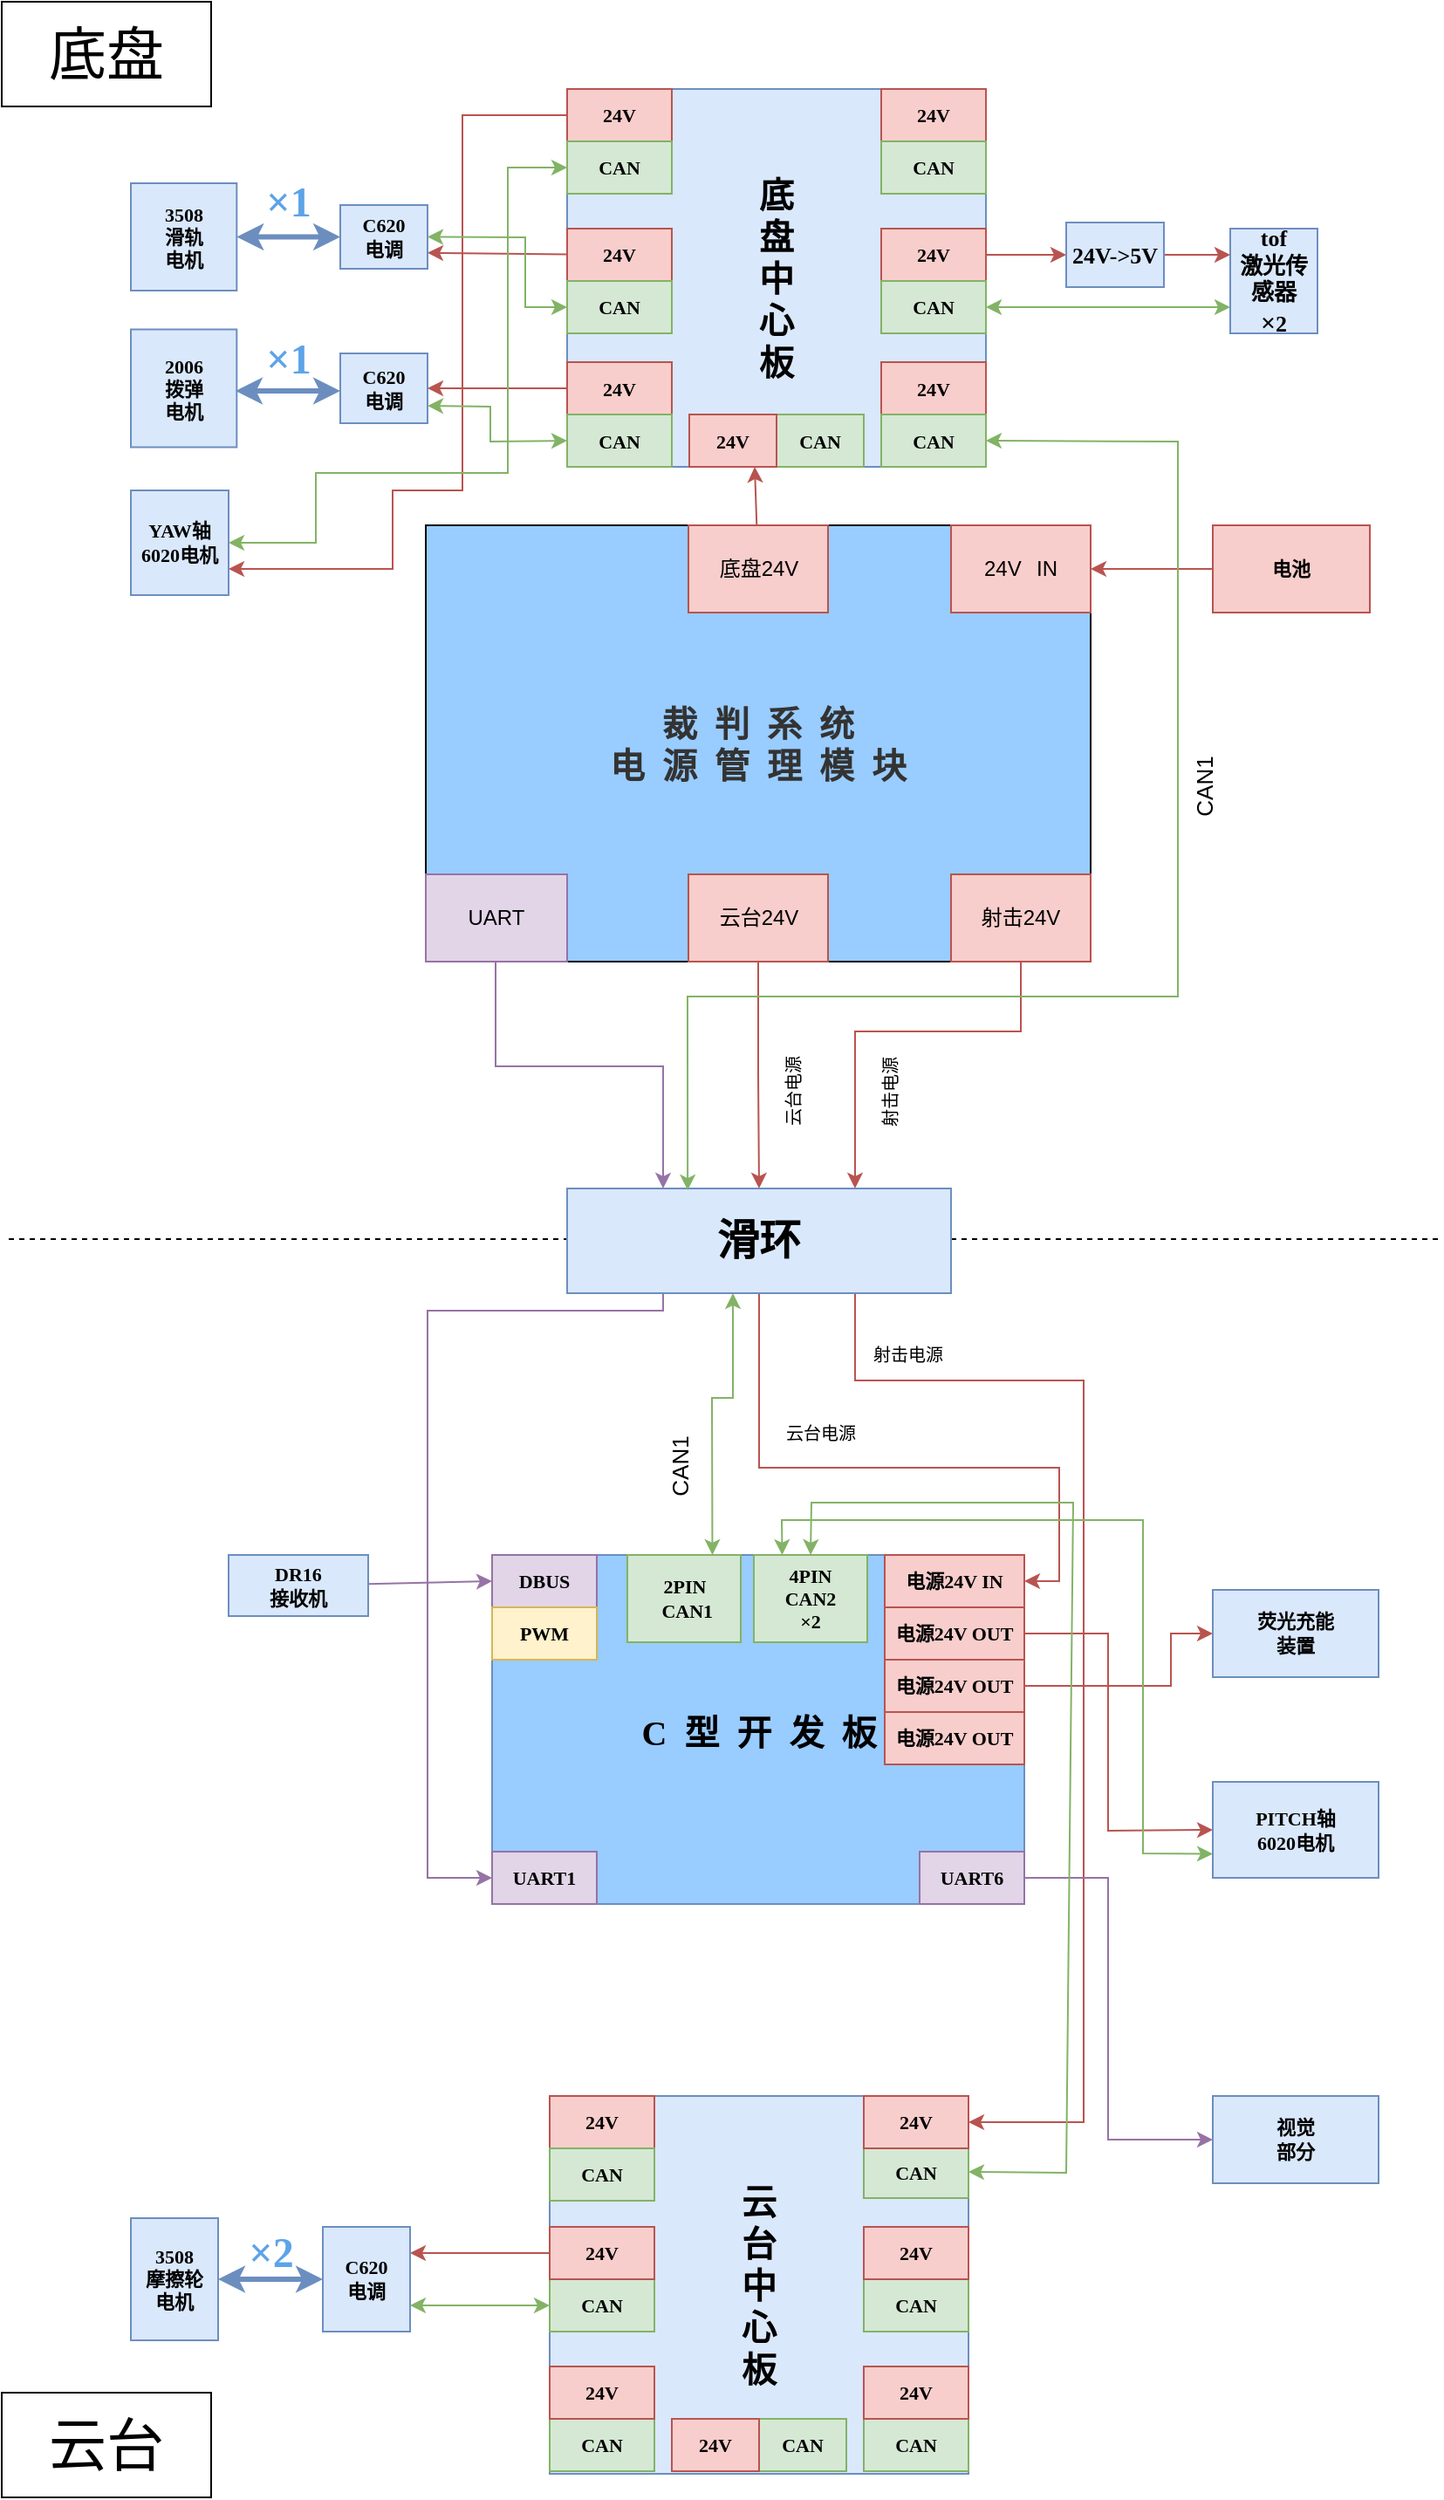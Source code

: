 <mxfile version="16.0.2" type="device"><diagram id="HfzfEA_0_a8jpQIFrz5A" name="第 1 页"><mxGraphModel dx="1038" dy="649" grid="1" gridSize="10" guides="1" tooltips="1" connect="1" arrows="1" fold="1" page="1" pageScale="1" pageWidth="827" pageHeight="1169" math="0" shadow="0"><root><mxCell id="0"/><mxCell id="1" parent="0"/><mxCell id="kEItsSq57GPsMWoq4Lur-1" value="&lt;span style=&quot;color: rgb(51 , 51 , 51) ; font-family: &amp;#34;times new roman&amp;#34; ; font-size: 20px ; font-weight: 700&quot;&gt;裁&amp;nbsp; 判&amp;nbsp; 系&amp;nbsp; 统&lt;/span&gt;&lt;br style=&quot;color: rgb(51 , 51 , 51) ; font-family: &amp;#34;times new roman&amp;#34; ; font-size: 20px ; font-weight: 700&quot;&gt;&lt;span style=&quot;color: rgb(51 , 51 , 51) ; font-family: &amp;#34;times new roman&amp;#34; ; font-size: 20px ; font-weight: 700&quot;&gt;电&amp;nbsp; 源&amp;nbsp; 管&amp;nbsp; 理&amp;nbsp; 模&amp;nbsp; 块&lt;/span&gt;" style="rounded=0;whiteSpace=wrap;html=1;fillColor=#99CCFF;" parent="1" vertex="1"><mxGeometry x="243" y="300" width="381" height="250" as="geometry"/></mxCell><mxCell id="e5XRy-TYRhuEBB6Fiq2f-98" style="edgeStyle=none;rounded=0;orthogonalLoop=1;jettySize=auto;html=1;entryX=0.25;entryY=0;entryDx=0;entryDy=0;fontSize=13;fontColor=#000000;fillColor=#e1d5e7;strokeColor=#9673a6;" parent="1" target="e5XRy-TYRhuEBB6Fiq2f-37" edge="1"><mxGeometry relative="1" as="geometry"><mxPoint x="283" y="550" as="sourcePoint"/><Array as="points"><mxPoint x="283" y="610"/><mxPoint x="379" y="610"/></Array></mxGeometry></mxCell><mxCell id="kEItsSq57GPsMWoq4Lur-2" value="UART" style="rounded=0;whiteSpace=wrap;html=1;fillColor=#e1d5e7;strokeColor=#9673a6;" parent="1" vertex="1"><mxGeometry x="243" y="500" width="81" height="50" as="geometry"/></mxCell><mxCell id="kEItsSq57GPsMWoq4Lur-4" value="" style="endArrow=none;dashed=1;html=1;rounded=0;" parent="1" edge="1"><mxGeometry width="50" height="50" relative="1" as="geometry"><mxPoint x="4" y="709" as="sourcePoint"/><mxPoint x="824" y="709" as="targetPoint"/></mxGeometry></mxCell><mxCell id="e5XRy-TYRhuEBB6Fiq2f-53" style="edgeStyle=none;rounded=0;orthogonalLoop=1;jettySize=auto;html=1;entryX=0.75;entryY=1;entryDx=0;entryDy=0;fontSize=24;fontColor=#000000;fillColor=#f8cecc;strokeColor=#b85450;" parent="1" source="kEItsSq57GPsMWoq4Lur-5" target="e5XRy-TYRhuEBB6Fiq2f-24" edge="1"><mxGeometry relative="1" as="geometry"/></mxCell><mxCell id="kEItsSq57GPsMWoq4Lur-5" value="底盘24V" style="rounded=0;whiteSpace=wrap;html=1;fillColor=#f8cecc;strokeColor=#b85450;" parent="1" vertex="1"><mxGeometry x="393.5" y="300" width="80" height="50" as="geometry"/></mxCell><mxCell id="SNx9nUaUS4BKLxUB3CIe-19" style="edgeStyle=orthogonalEdgeStyle;rounded=0;orthogonalLoop=1;jettySize=auto;html=1;exitX=0.5;exitY=1;exitDx=0;exitDy=0;entryX=0.5;entryY=0;entryDx=0;entryDy=0;fontSize=10;fillColor=#f8cecc;strokeColor=#b85450;" parent="1" source="kEItsSq57GPsMWoq4Lur-6" target="e5XRy-TYRhuEBB6Fiq2f-37" edge="1"><mxGeometry relative="1" as="geometry"/></mxCell><mxCell id="kEItsSq57GPsMWoq4Lur-6" value="云台24V" style="rounded=0;whiteSpace=wrap;html=1;fillColor=#f8cecc;strokeColor=#b85450;" parent="1" vertex="1"><mxGeometry x="393.5" y="500" width="80" height="50" as="geometry"/></mxCell><mxCell id="e5XRy-TYRhuEBB6Fiq2f-91" style="edgeStyle=none;rounded=0;orthogonalLoop=1;jettySize=auto;html=1;entryX=0.75;entryY=0;entryDx=0;entryDy=0;fontSize=13;fontColor=#000000;fillColor=#f8cecc;strokeColor=#b85450;" parent="1" source="kEItsSq57GPsMWoq4Lur-7" target="e5XRy-TYRhuEBB6Fiq2f-37" edge="1"><mxGeometry relative="1" as="geometry"><Array as="points"><mxPoint x="584" y="590"/><mxPoint x="489" y="590"/></Array></mxGeometry></mxCell><mxCell id="kEItsSq57GPsMWoq4Lur-7" value="射击24V" style="rounded=0;whiteSpace=wrap;html=1;fillColor=#f8cecc;strokeColor=#b85450;" parent="1" vertex="1"><mxGeometry x="544" y="500" width="80" height="50" as="geometry"/></mxCell><mxCell id="e5XRy-TYRhuEBB6Fiq2f-2" value="&lt;font style=&quot;font-size: 33px&quot;&gt;底盘&lt;/font&gt;" style="whiteSpace=wrap;html=1;" parent="1" vertex="1"><mxGeometry width="120" height="60" as="geometry"/></mxCell><mxCell id="e5XRy-TYRhuEBB6Fiq2f-3" value="24V&lt;span style=&quot;white-space: pre&quot;&gt;&#9;&lt;/span&gt;&amp;nbsp;IN" style="rounded=0;whiteSpace=wrap;html=1;fillColor=#f8cecc;strokeColor=#b85450;" parent="1" vertex="1"><mxGeometry x="544" y="300" width="80" height="50" as="geometry"/></mxCell><mxCell id="e5XRy-TYRhuEBB6Fiq2f-36" style="edgeStyle=none;rounded=0;orthogonalLoop=1;jettySize=auto;html=1;entryX=1;entryY=0.5;entryDx=0;entryDy=0;fontSize=33;fillColor=#f8cecc;strokeColor=#b85450;" parent="1" source="e5XRy-TYRhuEBB6Fiq2f-4" target="e5XRy-TYRhuEBB6Fiq2f-3" edge="1"><mxGeometry relative="1" as="geometry"/></mxCell><mxCell id="e5XRy-TYRhuEBB6Fiq2f-4" value="电池" style="whiteSpace=wrap;fontSize=11;fontStyle=1;fontFamily=Times New Roman;strokeColor=#b85450;html=1;fillColor=#f8cecc;" parent="1" vertex="1"><mxGeometry x="694" y="300" width="90" height="50" as="geometry"/></mxCell><mxCell id="e5XRy-TYRhuEBB6Fiq2f-8" value="底&lt;br&gt;盘&lt;br&gt;中&lt;br&gt;心&lt;br&gt;板" style="whiteSpace=wrap;direction=south;fontSize=20;fontStyle=1;fontFamily=Times New Roman;html=1;strokeColor=#6c8ebf;fillColor=#dae8fc;" parent="1" vertex="1"><mxGeometry x="324" y="50" width="240" height="216.5" as="geometry"/></mxCell><mxCell id="e5XRy-TYRhuEBB6Fiq2f-54" style="edgeStyle=none;rounded=0;orthogonalLoop=1;jettySize=auto;html=1;entryX=1;entryY=0.75;entryDx=0;entryDy=0;fontSize=24;fontColor=#000000;fillColor=#f8cecc;strokeColor=#b85450;" parent="1" source="e5XRy-TYRhuEBB6Fiq2f-9" target="e5XRy-TYRhuEBB6Fiq2f-35" edge="1"><mxGeometry relative="1" as="geometry"><Array as="points"><mxPoint x="264" y="65"/><mxPoint x="264" y="280"/><mxPoint x="224" y="280"/><mxPoint x="224" y="325"/></Array></mxGeometry></mxCell><mxCell id="e5XRy-TYRhuEBB6Fiq2f-9" value="24V" style="whiteSpace=wrap;fontSize=11;fontStyle=1;fontFamily=Times New Roman;html=1;strokeColor=#b85450;fillColor=#f8cecc;" parent="1" vertex="1"><mxGeometry x="324" y="50" width="60" height="30" as="geometry"/></mxCell><mxCell id="e5XRy-TYRhuEBB6Fiq2f-10" value="CAN" style="whiteSpace=wrap;fontSize=11;fontStyle=1;fontFamily=Times New Roman;html=1;strokeColor=#82b366;fillColor=#d5e8d4;" parent="1" vertex="1"><mxGeometry x="324" y="80" width="60" height="30" as="geometry"/></mxCell><mxCell id="e5XRy-TYRhuEBB6Fiq2f-56" style="edgeStyle=none;rounded=0;orthogonalLoop=1;jettySize=auto;html=1;entryX=1;entryY=0.75;entryDx=0;entryDy=0;fontSize=24;fontColor=#000000;fillColor=#f8cecc;strokeColor=#b85450;" parent="1" source="e5XRy-TYRhuEBB6Fiq2f-11" target="e5XRy-TYRhuEBB6Fiq2f-42" edge="1"><mxGeometry relative="1" as="geometry"/></mxCell><mxCell id="e5XRy-TYRhuEBB6Fiq2f-11" value="24V" style="whiteSpace=wrap;fontSize=11;fontStyle=1;fontFamily=Times New Roman;html=1;strokeColor=#b85450;fillColor=#f8cecc;" parent="1" vertex="1"><mxGeometry x="324" y="130" width="60" height="30" as="geometry"/></mxCell><mxCell id="e5XRy-TYRhuEBB6Fiq2f-13" value="CAN" style="whiteSpace=wrap;fontSize=11;fontStyle=1;fontFamily=Times New Roman;html=1;strokeColor=#82b366;fillColor=#d5e8d4;" parent="1" vertex="1"><mxGeometry x="324" y="160" width="60" height="30" as="geometry"/></mxCell><mxCell id="e5XRy-TYRhuEBB6Fiq2f-138" style="edgeStyle=none;rounded=0;orthogonalLoop=1;jettySize=auto;html=1;entryX=1;entryY=0.5;entryDx=0;entryDy=0;fontSize=11;fontColor=#000000;fillColor=#f8cecc;strokeColor=#b85450;exitX=0;exitY=0.5;exitDx=0;exitDy=0;" parent="1" source="e5XRy-TYRhuEBB6Fiq2f-14" target="e5XRy-TYRhuEBB6Fiq2f-28" edge="1"><mxGeometry relative="1" as="geometry"><mxPoint x="320" y="224" as="sourcePoint"/></mxGeometry></mxCell><mxCell id="e5XRy-TYRhuEBB6Fiq2f-14" value="24V" style="whiteSpace=wrap;fontSize=11;fontStyle=1;fontFamily=Times New Roman;html=1;strokeColor=#b85450;fillColor=#f8cecc;" parent="1" vertex="1"><mxGeometry x="324" y="206.5" width="60" height="30" as="geometry"/></mxCell><mxCell id="e5XRy-TYRhuEBB6Fiq2f-16" value="CAN" style="whiteSpace=wrap;fontSize=11;fontStyle=1;fontFamily=Times New Roman;html=1;strokeColor=#82b366;fillColor=#d5e8d4;" parent="1" vertex="1"><mxGeometry x="324" y="236.5" width="60" height="30" as="geometry"/></mxCell><mxCell id="e5XRy-TYRhuEBB6Fiq2f-17" value="24V" style="whiteSpace=wrap;fontSize=11;fontStyle=1;fontFamily=Times New Roman;html=1;strokeColor=#b85450;fillColor=#f8cecc;" parent="1" vertex="1"><mxGeometry x="504" y="50" width="60" height="30" as="geometry"/></mxCell><mxCell id="e5XRy-TYRhuEBB6Fiq2f-18" value="CAN" style="whiteSpace=wrap;fontSize=11;fontStyle=1;fontFamily=Times New Roman;html=1;strokeColor=#82b366;fillColor=#d5e8d4;" parent="1" vertex="1"><mxGeometry x="504" y="80" width="60" height="30" as="geometry"/></mxCell><mxCell id="PY83LoSk1Cj3J5dlJ-YC-3" style="edgeStyle=orthogonalEdgeStyle;rounded=0;orthogonalLoop=1;jettySize=auto;html=1;exitX=1;exitY=0.5;exitDx=0;exitDy=0;entryX=0;entryY=0.5;entryDx=0;entryDy=0;fillColor=#f8cecc;strokeColor=#b85450;" edge="1" parent="1" source="e5XRy-TYRhuEBB6Fiq2f-19" target="PY83LoSk1Cj3J5dlJ-YC-2"><mxGeometry relative="1" as="geometry"/></mxCell><mxCell id="e5XRy-TYRhuEBB6Fiq2f-19" value="24V" style="whiteSpace=wrap;fontSize=11;fontStyle=1;fontFamily=Times New Roman;html=1;strokeColor=#b85450;fillColor=#f8cecc;" parent="1" vertex="1"><mxGeometry x="504" y="130" width="60" height="30" as="geometry"/></mxCell><mxCell id="e5XRy-TYRhuEBB6Fiq2f-20" value="CAN" style="whiteSpace=wrap;fontSize=11;fontStyle=1;fontFamily=Times New Roman;html=1;strokeColor=#82b366;fillColor=#d5e8d4;" parent="1" vertex="1"><mxGeometry x="504" y="160" width="60" height="30" as="geometry"/></mxCell><mxCell id="e5XRy-TYRhuEBB6Fiq2f-21" value="24V" style="whiteSpace=wrap;fontSize=11;fontStyle=1;fontFamily=Times New Roman;html=1;strokeColor=#b85450;fillColor=#f8cecc;" parent="1" vertex="1"><mxGeometry x="504" y="206.5" width="60" height="30" as="geometry"/></mxCell><mxCell id="e5XRy-TYRhuEBB6Fiq2f-22" value="CAN" style="whiteSpace=wrap;fontSize=11;fontStyle=1;fontFamily=Times New Roman;html=1;strokeColor=#82b366;fillColor=#d5e8d4;" parent="1" vertex="1"><mxGeometry x="504" y="236.5" width="60" height="30" as="geometry"/></mxCell><mxCell id="e5XRy-TYRhuEBB6Fiq2f-23" value="CAN" style="whiteSpace=wrap;fontSize=11;fontStyle=1;fontFamily=Times New Roman;html=1;strokeColor=#82b366;fillColor=#d5e8d4;" parent="1" vertex="1"><mxGeometry x="444" y="236.5" width="50" height="30" as="geometry"/></mxCell><mxCell id="e5XRy-TYRhuEBB6Fiq2f-24" value="24V" style="whiteSpace=wrap;fontSize=11;fontStyle=1;fontFamily=Times New Roman;html=1;strokeColor=#b85450;fillColor=#f8cecc;" parent="1" vertex="1"><mxGeometry x="394" y="236.5" width="50" height="30" as="geometry"/></mxCell><mxCell id="e5XRy-TYRhuEBB6Fiq2f-28" value="C620&lt;br&gt;电调" style="whiteSpace=wrap;fontSize=11;fontStyle=1;fontFamily=Times New Roman;html=1;strokeColor=#6c8ebf;fillColor=#dae8fc;" parent="1" vertex="1"><mxGeometry x="194" y="201.5" width="50" height="40" as="geometry"/></mxCell><mxCell id="e5XRy-TYRhuEBB6Fiq2f-29" value="2006&lt;br&gt;拨弹&lt;br&gt;电机" style="whiteSpace=wrap;rounded=0;fontSize=11;fontStyle=1;fontFamily=Times New Roman;html=1;strokeColor=#6c8ebf;fillColor=#dae8fc;" parent="1" vertex="1"><mxGeometry x="74" y="187.75" width="60.66" height="67.5" as="geometry"/></mxCell><mxCell id="e5XRy-TYRhuEBB6Fiq2f-35" value="YAW轴&lt;br&gt;6020电机" style="whiteSpace=wrap;fontSize=11;fontStyle=1;fontFamily=Times New Roman;strokeColor=#6c8ebf;html=1;fillColor=#dae8fc;" parent="1" vertex="1"><mxGeometry x="74" y="280" width="56" height="60" as="geometry"/></mxCell><mxCell id="e5XRy-TYRhuEBB6Fiq2f-99" style="edgeStyle=none;rounded=0;orthogonalLoop=1;jettySize=auto;html=1;exitX=0.25;exitY=1;exitDx=0;exitDy=0;entryX=0;entryY=0.5;entryDx=0;entryDy=0;fontSize=13;fontColor=#000000;fillColor=#e1d5e7;strokeColor=#9673a6;" parent="1" source="e5XRy-TYRhuEBB6Fiq2f-37" target="e5XRy-TYRhuEBB6Fiq2f-85" edge="1"><mxGeometry relative="1" as="geometry"><Array as="points"><mxPoint x="379" y="750"/><mxPoint x="244" y="750"/><mxPoint x="244" y="1075"/></Array></mxGeometry></mxCell><mxCell id="SNx9nUaUS4BKLxUB3CIe-10" style="edgeStyle=orthogonalEdgeStyle;rounded=0;orthogonalLoop=1;jettySize=auto;html=1;exitX=0.5;exitY=1;exitDx=0;exitDy=0;entryX=1;entryY=0.5;entryDx=0;entryDy=0;fillColor=#f8cecc;strokeColor=#b85450;" parent="1" source="e5XRy-TYRhuEBB6Fiq2f-37" target="e5XRy-TYRhuEBB6Fiq2f-82" edge="1"><mxGeometry relative="1" as="geometry"><Array as="points"><mxPoint x="434" y="840"/><mxPoint x="606" y="840"/><mxPoint x="606" y="905"/></Array></mxGeometry></mxCell><mxCell id="SNx9nUaUS4BKLxUB3CIe-11" style="edgeStyle=orthogonalEdgeStyle;rounded=0;orthogonalLoop=1;jettySize=auto;html=1;exitX=0.75;exitY=1;exitDx=0;exitDy=0;entryX=1;entryY=0.5;entryDx=0;entryDy=0;fillColor=#f8cecc;strokeColor=#b85450;" parent="1" source="e5XRy-TYRhuEBB6Fiq2f-37" target="e5XRy-TYRhuEBB6Fiq2f-73" edge="1"><mxGeometry relative="1" as="geometry"><Array as="points"><mxPoint x="489" y="790"/><mxPoint x="620" y="790"/><mxPoint x="620" y="1215"/></Array></mxGeometry></mxCell><mxCell id="e5XRy-TYRhuEBB6Fiq2f-37" value="&lt;font style=&quot;font-size: 24px&quot;&gt;滑环&lt;/font&gt;" style="whiteSpace=wrap;fontSize=11;fontStyle=1;fontFamily=Times New Roman;html=1;fillColor=#dae8fc;strokeColor=#6c8ebf;" parent="1" vertex="1"><mxGeometry x="324" y="680" width="220" height="60" as="geometry"/></mxCell><mxCell id="e5XRy-TYRhuEBB6Fiq2f-39" value="×1" style="text;align=center;verticalAlign=middle;resizable=0;points=[];autosize=1;fontSize=24;fontStyle=1;fontFamily=Times New Roman;strokeWidth=5;dashed=1;html=1;fontColor=#5DA3E8;" parent="1" vertex="1"><mxGeometry x="144" y="190" width="40" height="30" as="geometry"/></mxCell><mxCell id="e5XRy-TYRhuEBB6Fiq2f-40" value="3508&lt;br&gt;滑轨&lt;br&gt;电机" style="whiteSpace=wrap;rounded=0;fontSize=11;fontStyle=1;fontFamily=Times New Roman;html=1;strokeColor=#6c8ebf;fillColor=#dae8fc;" parent="1" vertex="1"><mxGeometry x="74" y="104" width="60.66" height="61.5" as="geometry"/></mxCell><mxCell id="e5XRy-TYRhuEBB6Fiq2f-41" style="edgeStyle=orthogonalEdgeStyle;rounded=0;orthogonalLoop=1;jettySize=auto;html=1;exitX=0;exitY=0.5;exitDx=0;exitDy=0;entryX=1;entryY=0.5;entryDx=0;entryDy=0;fontFamily=Times New Roman;fontSize=20;strokeWidth=3;fillColor=#dae8fc;strokeColor=#6c8ebf;startArrow=classic;startFill=1;" parent="1" source="e5XRy-TYRhuEBB6Fiq2f-42" target="e5XRy-TYRhuEBB6Fiq2f-40" edge="1"><mxGeometry relative="1" as="geometry"/></mxCell><mxCell id="e5XRy-TYRhuEBB6Fiq2f-42" value="C620&lt;br&gt;电调" style="whiteSpace=wrap;fontSize=11;fontStyle=1;fontFamily=Times New Roman;html=1;labelBorderColor=none;strokeColor=#6c8ebf;fillColor=#dae8fc;" parent="1" vertex="1"><mxGeometry x="194" y="116.5" width="50" height="36.5" as="geometry"/></mxCell><mxCell id="e5XRy-TYRhuEBB6Fiq2f-50" style="edgeStyle=orthogonalEdgeStyle;rounded=0;orthogonalLoop=1;jettySize=auto;html=1;fontFamily=Times New Roman;fontSize=20;strokeWidth=3;fillColor=#dae8fc;strokeColor=#6c8ebf;startArrow=classic;startFill=1;" parent="1" edge="1"><mxGeometry relative="1" as="geometry"><mxPoint x="194" y="223" as="sourcePoint"/><mxPoint x="134" y="223" as="targetPoint"/><Array as="points"><mxPoint x="164" y="223"/><mxPoint x="164" y="223"/></Array></mxGeometry></mxCell><mxCell id="e5XRy-TYRhuEBB6Fiq2f-51" value="×1" style="text;align=center;verticalAlign=middle;resizable=0;points=[];autosize=1;fontSize=24;fontStyle=1;fontFamily=Times New Roman;strokeWidth=5;dashed=1;html=1;fontColor=#5DA3E8;" parent="1" vertex="1"><mxGeometry x="144" y="100" width="40" height="30" as="geometry"/></mxCell><mxCell id="e5XRy-TYRhuEBB6Fiq2f-59" value="云&lt;br&gt;台&lt;br&gt;中&lt;br&gt;心&lt;br&gt;板" style="whiteSpace=wrap;direction=south;fontSize=20;fontStyle=1;fontFamily=Times New Roman;html=1;strokeColor=#6c8ebf;fillColor=#dae8fc;" parent="1" vertex="1"><mxGeometry x="314" y="1200" width="240" height="216.5" as="geometry"/></mxCell><mxCell id="e5XRy-TYRhuEBB6Fiq2f-60" value="24V" style="whiteSpace=wrap;fontSize=11;fontStyle=1;fontFamily=Times New Roman;html=1;strokeColor=#b85450;fillColor=#f8cecc;" parent="1" vertex="1"><mxGeometry x="314" y="1200" width="60" height="30" as="geometry"/></mxCell><mxCell id="e5XRy-TYRhuEBB6Fiq2f-61" value="CAN" style="whiteSpace=wrap;fontSize=11;fontStyle=1;fontFamily=Times New Roman;html=1;strokeColor=#82b366;fillColor=#d5e8d4;" parent="1" vertex="1"><mxGeometry x="314" y="1385" width="60" height="30" as="geometry"/></mxCell><mxCell id="e5XRy-TYRhuEBB6Fiq2f-62" value="CAN" style="whiteSpace=wrap;fontSize=11;fontStyle=1;fontFamily=Times New Roman;html=1;strokeColor=#82b366;fillColor=#d5e8d4;" parent="1" vertex="1"><mxGeometry x="494" y="1385" width="60" height="30" as="geometry"/></mxCell><mxCell id="e5XRy-TYRhuEBB6Fiq2f-63" value="CAN" style="whiteSpace=wrap;fontSize=11;fontStyle=1;fontFamily=Times New Roman;html=1;strokeColor=#82b366;fillColor=#d5e8d4;" parent="1" vertex="1"><mxGeometry x="434" y="1385" width="50" height="30" as="geometry"/></mxCell><mxCell id="e5XRy-TYRhuEBB6Fiq2f-64" value="CAN" style="whiteSpace=wrap;fontSize=11;fontStyle=1;fontFamily=Times New Roman;html=1;strokeColor=#82b366;fillColor=#d5e8d4;" parent="1" vertex="1"><mxGeometry x="314" y="1230" width="60" height="30" as="geometry"/></mxCell><mxCell id="e5XRy-TYRhuEBB6Fiq2f-65" value="CAN" style="whiteSpace=wrap;fontSize=11;fontStyle=1;fontFamily=Times New Roman;html=1;strokeColor=#82b366;fillColor=#d5e8d4;" parent="1" vertex="1"><mxGeometry x="493.99" y="1228.5" width="60" height="30" as="geometry"/></mxCell><mxCell id="e5XRy-TYRhuEBB6Fiq2f-66" value="CAN" style="whiteSpace=wrap;fontSize=11;fontStyle=1;fontFamily=Times New Roman;html=1;strokeColor=#82b366;fillColor=#d5e8d4;" parent="1" vertex="1"><mxGeometry x="314" y="1305" width="60" height="30" as="geometry"/></mxCell><mxCell id="e5XRy-TYRhuEBB6Fiq2f-67" value="CAN" style="whiteSpace=wrap;fontSize=11;fontStyle=1;fontFamily=Times New Roman;html=1;strokeColor=#82b366;fillColor=#d5e8d4;" parent="1" vertex="1"><mxGeometry x="493.99" y="1305" width="60" height="30" as="geometry"/></mxCell><mxCell id="e5XRy-TYRhuEBB6Fiq2f-68" value="24V" style="whiteSpace=wrap;fontSize=11;fontStyle=1;fontFamily=Times New Roman;html=1;strokeColor=#b85450;fillColor=#f8cecc;" parent="1" vertex="1"><mxGeometry x="493.99" y="1355" width="60" height="30" as="geometry"/></mxCell><mxCell id="e5XRy-TYRhuEBB6Fiq2f-69" value="24V" style="whiteSpace=wrap;fontSize=11;fontStyle=1;fontFamily=Times New Roman;html=1;strokeColor=#b85450;fillColor=#f8cecc;" parent="1" vertex="1"><mxGeometry x="384" y="1385" width="50" height="30" as="geometry"/></mxCell><mxCell id="e5XRy-TYRhuEBB6Fiq2f-70" value="24V" style="whiteSpace=wrap;fontSize=11;fontStyle=1;fontFamily=Times New Roman;html=1;strokeColor=#b85450;fillColor=#f8cecc;" parent="1" vertex="1"><mxGeometry x="314" y="1355" width="60" height="30" as="geometry"/></mxCell><mxCell id="e5XRy-TYRhuEBB6Fiq2f-125" style="edgeStyle=none;rounded=0;orthogonalLoop=1;jettySize=auto;html=1;entryX=1;entryY=0.25;entryDx=0;entryDy=0;fontSize=11;fontColor=#000000;fillColor=#f8cecc;strokeColor=#b85450;" parent="1" source="e5XRy-TYRhuEBB6Fiq2f-71" target="e5XRy-TYRhuEBB6Fiq2f-120" edge="1"><mxGeometry relative="1" as="geometry"/></mxCell><mxCell id="e5XRy-TYRhuEBB6Fiq2f-71" value="24V" style="whiteSpace=wrap;fontSize=11;fontStyle=1;fontFamily=Times New Roman;html=1;strokeColor=#b85450;fillColor=#f8cecc;" parent="1" vertex="1"><mxGeometry x="314" y="1275" width="60" height="30" as="geometry"/></mxCell><mxCell id="e5XRy-TYRhuEBB6Fiq2f-72" value="24V" style="whiteSpace=wrap;fontSize=11;fontStyle=1;fontFamily=Times New Roman;html=1;strokeColor=#b85450;fillColor=#f8cecc;" parent="1" vertex="1"><mxGeometry x="494" y="1275" width="60" height="30" as="geometry"/></mxCell><mxCell id="e5XRy-TYRhuEBB6Fiq2f-73" value="24V" style="whiteSpace=wrap;fontSize=11;fontStyle=1;fontFamily=Times New Roman;html=1;strokeColor=#b85450;fillColor=#f8cecc;" parent="1" vertex="1"><mxGeometry x="494" y="1200" width="60" height="30" as="geometry"/></mxCell><mxCell id="e5XRy-TYRhuEBB6Fiq2f-77" value="C&amp;nbsp; 型&amp;nbsp; 开&amp;nbsp; 发&amp;nbsp; 板" style="whiteSpace=wrap;fontSize=20;fontStyle=1;strokeColor=#6c8ebf;fontFamily=Times New Roman;html=1;spacingTop=1;spacingLeft=1;spacing=4;fillColor=#99CCFF;" parent="1" vertex="1"><mxGeometry x="281" y="890" width="305" height="200" as="geometry"/></mxCell><mxCell id="e5XRy-TYRhuEBB6Fiq2f-78" value="DBUS" style="whiteSpace=wrap;fontSize=11;fontStyle=1;fontFamily=Times New Roman;fillColor=#e1d5e7;html=1;strokeColor=#9673a6;" parent="1" vertex="1"><mxGeometry x="281" y="890" width="60" height="30" as="geometry"/></mxCell><mxCell id="e5XRy-TYRhuEBB6Fiq2f-79" value="PWM" style="whiteSpace=wrap;fontSize=11;fontStyle=1;fontFamily=Times New Roman;html=1;strokeColor=#d6b656;fillColor=#fff2cc;" parent="1" vertex="1"><mxGeometry x="281" y="920" width="60" height="30" as="geometry"/></mxCell><mxCell id="e5XRy-TYRhuEBB6Fiq2f-129" style="edgeStyle=none;rounded=0;orthogonalLoop=1;jettySize=auto;html=1;entryX=0;entryY=0.5;entryDx=0;entryDy=0;fontSize=11;fontColor=#000000;fillColor=#e1d5e7;strokeColor=#9673a6;" parent="1" source="e5XRy-TYRhuEBB6Fiq2f-80" target="e5XRy-TYRhuEBB6Fiq2f-128" edge="1"><mxGeometry relative="1" as="geometry"><Array as="points"><mxPoint x="634" y="1075"/><mxPoint x="634" y="1225"/></Array></mxGeometry></mxCell><mxCell id="e5XRy-TYRhuEBB6Fiq2f-80" value="UART6" style="whiteSpace=wrap;fontSize=11;fontStyle=1;fontFamily=Times New Roman;fillColor=#e1d5e7;html=1;strokeColor=#9673a6;" parent="1" vertex="1"><mxGeometry x="526" y="1060" width="60" height="30" as="geometry"/></mxCell><mxCell id="e5XRy-TYRhuEBB6Fiq2f-126" style="edgeStyle=none;rounded=0;orthogonalLoop=1;jettySize=auto;html=1;exitX=1;exitY=0.5;exitDx=0;exitDy=0;entryX=0;entryY=0.5;entryDx=0;entryDy=0;fontSize=11;fontColor=#000000;fillColor=#f8cecc;strokeColor=#b85450;" parent="1" source="e5XRy-TYRhuEBB6Fiq2f-81" target="e5XRy-TYRhuEBB6Fiq2f-116" edge="1"><mxGeometry relative="1" as="geometry"><Array as="points"><mxPoint x="634" y="935"/><mxPoint x="634" y="1048"/></Array></mxGeometry></mxCell><mxCell id="e5XRy-TYRhuEBB6Fiq2f-81" value="电源24V OUT" style="whiteSpace=wrap;fontSize=11;fontStyle=1;fontFamily=Times New Roman;html=1;strokeColor=#b85450;fillColor=#f8cecc;" parent="1" vertex="1"><mxGeometry x="506" y="920" width="80" height="30" as="geometry"/></mxCell><mxCell id="e5XRy-TYRhuEBB6Fiq2f-82" value="电源24V IN" style="whiteSpace=wrap;fontSize=11;fontStyle=1;fontFamily=Times New Roman;html=1;strokeColor=#b85450;fillColor=#f8cecc;" parent="1" vertex="1"><mxGeometry x="506" y="890" width="80" height="30" as="geometry"/></mxCell><mxCell id="e5XRy-TYRhuEBB6Fiq2f-127" style="edgeStyle=none;rounded=0;orthogonalLoop=1;jettySize=auto;html=1;entryX=0;entryY=0.5;entryDx=0;entryDy=0;fontSize=11;fontColor=#000000;fillColor=#f8cecc;strokeColor=#b85450;" parent="1" source="e5XRy-TYRhuEBB6Fiq2f-83" target="e5XRy-TYRhuEBB6Fiq2f-115" edge="1"><mxGeometry relative="1" as="geometry"><Array as="points"><mxPoint x="670" y="965"/><mxPoint x="670" y="935"/></Array></mxGeometry></mxCell><mxCell id="e5XRy-TYRhuEBB6Fiq2f-83" value="电源24V OUT" style="whiteSpace=wrap;fontSize=11;fontStyle=1;fontFamily=Times New Roman;html=1;strokeColor=#b85450;fillColor=#f8cecc;" parent="1" vertex="1"><mxGeometry x="506" y="950" width="80" height="30" as="geometry"/></mxCell><mxCell id="e5XRy-TYRhuEBB6Fiq2f-84" value="电源24V OUT" style="whiteSpace=wrap;fontSize=11;fontStyle=1;fontFamily=Times New Roman;html=1;strokeColor=#b85450;fillColor=#f8cecc;" parent="1" vertex="1"><mxGeometry x="506.0" y="980" width="80" height="30" as="geometry"/></mxCell><mxCell id="e5XRy-TYRhuEBB6Fiq2f-85" value="UART1" style="whiteSpace=wrap;fontSize=11;fontStyle=1;fontFamily=Times New Roman;fillColor=#e1d5e7;html=1;strokeColor=#9673a6;" parent="1" vertex="1"><mxGeometry x="281" y="1060" width="60" height="30" as="geometry"/></mxCell><mxCell id="e5XRy-TYRhuEBB6Fiq2f-86" value="2PIN&lt;br&gt;&amp;nbsp;CAN1&lt;br&gt;" style="whiteSpace=wrap;fontSize=11;fontStyle=1;fontFamily=Times New Roman;fillColor=#d5e8d4;html=1;strokeColor=#82b366;" parent="1" vertex="1"><mxGeometry x="358.5" y="890" width="65" height="50" as="geometry"/></mxCell><mxCell id="e5XRy-TYRhuEBB6Fiq2f-87" value="4PIN&lt;br&gt;CAN2&lt;br&gt;×2" style="whiteSpace=wrap;fontSize=11;fontStyle=1;fontFamily=Times New Roman;html=1;strokeColor=#82b366;fillColor=#d5e8d4;" parent="1" vertex="1"><mxGeometry x="431" y="890" width="65" height="50" as="geometry"/></mxCell><mxCell id="e5XRy-TYRhuEBB6Fiq2f-90" value="云台电源" style="text;html=1;align=center;verticalAlign=middle;resizable=0;points=[];autosize=1;strokeColor=none;fillColor=none;fontSize=10;fontColor=#000000;" parent="1" vertex="1"><mxGeometry x="439" y="810" width="60" height="20" as="geometry"/></mxCell><mxCell id="e5XRy-TYRhuEBB6Fiq2f-94" value="射击电源" style="text;html=1;align=center;verticalAlign=middle;resizable=0;points=[];autosize=1;strokeColor=none;fillColor=none;fontSize=10;fontColor=#000000;horizontal=0;rotation=0;" parent="1" vertex="1"><mxGeometry x="493.99" y="600" width="30" height="50" as="geometry"/></mxCell><mxCell id="e5XRy-TYRhuEBB6Fiq2f-107" value="" style="endArrow=classic;startArrow=classic;html=1;rounded=0;fontSize=13;fontColor=#000000;exitX=0.75;exitY=0;exitDx=0;exitDy=0;fillColor=#d5e8d4;strokeColor=#82b366;" parent="1" source="e5XRy-TYRhuEBB6Fiq2f-86" edge="1"><mxGeometry width="50" height="50" relative="1" as="geometry"><mxPoint x="414" y="850" as="sourcePoint"/><mxPoint x="419" y="740" as="targetPoint"/><Array as="points"><mxPoint x="407" y="800"/><mxPoint x="419" y="800"/></Array></mxGeometry></mxCell><mxCell id="e5XRy-TYRhuEBB6Fiq2f-108" value="" style="endArrow=classic;startArrow=classic;html=1;rounded=0;fontSize=13;fontColor=#000000;entryX=1;entryY=0.5;entryDx=0;entryDy=0;fillColor=#d5e8d4;strokeColor=#82b366;exitX=0.314;exitY=0.017;exitDx=0;exitDy=0;exitPerimeter=0;" parent="1" source="e5XRy-TYRhuEBB6Fiq2f-37" target="e5XRy-TYRhuEBB6Fiq2f-22" edge="1"><mxGeometry width="50" height="50" relative="1" as="geometry"><mxPoint x="414" y="650" as="sourcePoint"/><mxPoint x="684" y="600" as="targetPoint"/><Array as="points"><mxPoint x="393" y="570"/><mxPoint x="674" y="570"/><mxPoint x="674" y="252"/></Array></mxGeometry></mxCell><mxCell id="e5XRy-TYRhuEBB6Fiq2f-112" value="&lt;font style=&quot;font-size: 13px&quot;&gt;CAN1&lt;br&gt;&lt;/font&gt;" style="text;html=1;align=center;verticalAlign=middle;resizable=0;points=[];autosize=1;strokeColor=none;fillColor=none;fontSize=13;fontColor=#000000;horizontal=0;" parent="1" vertex="1"><mxGeometry x="373.5" y="820" width="30" height="40" as="geometry"/></mxCell><mxCell id="e5XRy-TYRhuEBB6Fiq2f-113" value="&lt;font style=&quot;font-size: 13px&quot;&gt;CAN1&lt;br&gt;&lt;/font&gt;" style="text;html=1;align=center;verticalAlign=middle;resizable=0;points=[];autosize=1;strokeColor=none;fillColor=none;fontSize=13;fontColor=#000000;horizontal=0;" parent="1" vertex="1"><mxGeometry x="674" y="430" width="30" height="40" as="geometry"/></mxCell><mxCell id="e5XRy-TYRhuEBB6Fiq2f-115" value="荧光充能&lt;br&gt;装置" style="whiteSpace=wrap;fontSize=11;fontStyle=1;fontFamily=Times New Roman;strokeColor=#6c8ebf;html=1;fillColor=#dae8fc;" parent="1" vertex="1"><mxGeometry x="694" y="910" width="95" height="50" as="geometry"/></mxCell><mxCell id="e5XRy-TYRhuEBB6Fiq2f-116" value="PITCH轴&lt;br&gt;6020电机" style="whiteSpace=wrap;fontSize=11;fontStyle=1;fontFamily=Times New Roman;strokeColor=#6c8ebf;html=1;fillColor=#dae8fc;" parent="1" vertex="1"><mxGeometry x="694" y="1020" width="95" height="55" as="geometry"/></mxCell><mxCell id="e5XRy-TYRhuEBB6Fiq2f-118" value="3508&lt;br&gt;摩擦轮&lt;br&gt;电机" style="whiteSpace=wrap;rounded=0;fontSize=11;fontStyle=1;fontFamily=Times New Roman;html=1;strokeColor=#6c8ebf;fillColor=#dae8fc;" parent="1" vertex="1"><mxGeometry x="74" y="1270" width="50" height="70" as="geometry"/></mxCell><mxCell id="e5XRy-TYRhuEBB6Fiq2f-120" value="C620&lt;br&gt;电调" style="whiteSpace=wrap;fontSize=11;fontStyle=1;fontFamily=Times New Roman;html=1;labelBorderColor=none;strokeColor=#6c8ebf;fillColor=#dae8fc;" parent="1" vertex="1"><mxGeometry x="184" y="1275" width="50" height="60" as="geometry"/></mxCell><mxCell id="e5XRy-TYRhuEBB6Fiq2f-121" value="×2" style="text;align=center;verticalAlign=middle;resizable=0;points=[];autosize=1;fontSize=24;fontStyle=1;fontFamily=Times New Roman;strokeWidth=5;dashed=1;html=1;fontColor=#5DA3E8;" parent="1" vertex="1"><mxGeometry x="134" y="1275" width="40" height="30" as="geometry"/></mxCell><mxCell id="e5XRy-TYRhuEBB6Fiq2f-128" value="视觉&lt;br&gt;部分" style="whiteSpace=wrap;fontSize=11;fontStyle=1;fontFamily=Times New Roman;strokeColor=#6c8ebf;html=1;fillColor=#dae8fc;" parent="1" vertex="1"><mxGeometry x="694" y="1200" width="95" height="50" as="geometry"/></mxCell><mxCell id="e5XRy-TYRhuEBB6Fiq2f-130" style="edgeStyle=orthogonalEdgeStyle;rounded=0;orthogonalLoop=1;jettySize=auto;html=1;fontFamily=Times New Roman;fontSize=20;strokeWidth=3;fillColor=#dae8fc;strokeColor=#6c8ebf;startArrow=classic;startFill=1;" parent="1" edge="1"><mxGeometry relative="1" as="geometry"><mxPoint x="184" y="1305.03" as="sourcePoint"/><mxPoint x="124" y="1305.03" as="targetPoint"/><Array as="points"><mxPoint x="154" y="1305.03"/><mxPoint x="154" y="1305.03"/></Array></mxGeometry></mxCell><mxCell id="e5XRy-TYRhuEBB6Fiq2f-132" style="edgeStyle=none;rounded=0;orthogonalLoop=1;jettySize=auto;html=1;entryX=0;entryY=0.5;entryDx=0;entryDy=0;fontSize=11;fontColor=#000000;fillColor=#e1d5e7;strokeColor=#9673a6;" parent="1" source="e5XRy-TYRhuEBB6Fiq2f-131" target="e5XRy-TYRhuEBB6Fiq2f-78" edge="1"><mxGeometry relative="1" as="geometry"/></mxCell><mxCell id="e5XRy-TYRhuEBB6Fiq2f-131" value="DR16&lt;br&gt;接收机" style="whiteSpace=wrap;fontSize=11;fontStyle=1;fontFamily=Times New Roman;fillColor=#dae8fc;html=1;strokeColor=#6c8ebf;" parent="1" vertex="1"><mxGeometry x="130" y="890" width="80" height="35" as="geometry"/></mxCell><mxCell id="e5XRy-TYRhuEBB6Fiq2f-134" value="" style="endArrow=classic;startArrow=classic;html=1;rounded=0;fontSize=11;fontColor=#000000;exitX=0.5;exitY=0;exitDx=0;exitDy=0;fillColor=#d5e8d4;strokeColor=#82b366;entryX=1;entryY=0.5;entryDx=0;entryDy=0;" parent="1" source="e5XRy-TYRhuEBB6Fiq2f-87" target="e5XRy-TYRhuEBB6Fiq2f-65" edge="1"><mxGeometry width="50" height="50" relative="1" as="geometry"><mxPoint x="464" y="1130" as="sourcePoint"/><mxPoint x="554" y="1200" as="targetPoint"/><Array as="points"><mxPoint x="464" y="860"/><mxPoint x="614" y="860"/><mxPoint x="610" y="1244"/></Array></mxGeometry></mxCell><mxCell id="e5XRy-TYRhuEBB6Fiq2f-136" value="" style="endArrow=classic;startArrow=classic;html=1;rounded=0;fontSize=11;fontColor=#000000;exitX=0.25;exitY=0;exitDx=0;exitDy=0;entryX=0;entryY=0.75;entryDx=0;entryDy=0;fillColor=#d5e8d4;strokeColor=#82b366;" parent="1" source="e5XRy-TYRhuEBB6Fiq2f-87" target="e5XRy-TYRhuEBB6Fiq2f-116" edge="1"><mxGeometry width="50" height="50" relative="1" as="geometry"><mxPoint x="464" y="1030" as="sourcePoint"/><mxPoint x="514" y="980" as="targetPoint"/><Array as="points"><mxPoint x="447" y="870"/><mxPoint x="550" y="870"/><mxPoint x="654" y="870"/><mxPoint x="654" y="1061"/></Array></mxGeometry></mxCell><mxCell id="e5XRy-TYRhuEBB6Fiq2f-145" value="" style="endArrow=classic;startArrow=classic;html=1;rounded=0;fontSize=11;fontColor=#000000;entryX=0;entryY=0.5;entryDx=0;entryDy=0;fillColor=#d5e8d4;strokeColor=#82b366;exitX=1;exitY=0.75;exitDx=0;exitDy=0;" parent="1" source="e5XRy-TYRhuEBB6Fiq2f-120" target="e5XRy-TYRhuEBB6Fiq2f-66" edge="1"><mxGeometry width="50" height="50" relative="1" as="geometry"><mxPoint x="234" y="1340" as="sourcePoint"/><mxPoint x="684" y="1180" as="targetPoint"/></mxGeometry></mxCell><mxCell id="e5XRy-TYRhuEBB6Fiq2f-146" value="&lt;span style=&quot;font-size: 33px&quot;&gt;云台&lt;/span&gt;" style="whiteSpace=wrap;html=1;" parent="1" vertex="1"><mxGeometry y="1370" width="120" height="60" as="geometry"/></mxCell><mxCell id="SNx9nUaUS4BKLxUB3CIe-2" value="" style="endArrow=classic;startArrow=classic;html=1;rounded=0;exitX=0;exitY=0.5;exitDx=0;exitDy=0;entryX=1;entryY=0.75;entryDx=0;entryDy=0;fillColor=#d5e8d4;strokeColor=#82b366;" parent="1" source="e5XRy-TYRhuEBB6Fiq2f-16" target="e5XRy-TYRhuEBB6Fiq2f-28" edge="1"><mxGeometry width="50" height="50" relative="1" as="geometry"><mxPoint x="390" y="260" as="sourcePoint"/><mxPoint x="440" y="210" as="targetPoint"/><Array as="points"><mxPoint x="280" y="252"/><mxPoint x="280" y="232"/></Array></mxGeometry></mxCell><mxCell id="SNx9nUaUS4BKLxUB3CIe-4" value="" style="endArrow=classic;startArrow=classic;html=1;rounded=0;exitX=1;exitY=0.5;exitDx=0;exitDy=0;entryX=0;entryY=0.5;entryDx=0;entryDy=0;fillColor=#d5e8d4;strokeColor=#82b366;" parent="1" source="e5XRy-TYRhuEBB6Fiq2f-35" target="e5XRy-TYRhuEBB6Fiq2f-10" edge="1"><mxGeometry width="50" height="50" relative="1" as="geometry"><mxPoint x="390" y="360" as="sourcePoint"/><mxPoint x="440" y="310" as="targetPoint"/><Array as="points"><mxPoint x="180" y="310"/><mxPoint x="180" y="270"/><mxPoint x="290" y="270"/><mxPoint x="290" y="95"/></Array></mxGeometry></mxCell><mxCell id="SNx9nUaUS4BKLxUB3CIe-17" value="射击电源" style="text;html=1;align=center;verticalAlign=middle;resizable=0;points=[];autosize=1;strokeColor=none;fillColor=none;fontSize=10;fontColor=#000000;horizontal=0;rotation=90;" parent="1" vertex="1"><mxGeometry x="504" y="750" width="30" height="50" as="geometry"/></mxCell><mxCell id="SNx9nUaUS4BKLxUB3CIe-20" value="云台电源" style="text;html=1;align=center;verticalAlign=middle;resizable=0;points=[];autosize=1;strokeColor=none;fillColor=none;fontSize=10;fontColor=#000000;rotation=270;" parent="1" vertex="1"><mxGeometry x="423.5" y="615" width="60" height="20" as="geometry"/></mxCell><mxCell id="SNx9nUaUS4BKLxUB3CIe-22" value="&lt;font&gt;&lt;span style=&quot;font-size: 13px&quot;&gt;tof&lt;/span&gt;&lt;br&gt;&lt;span style=&quot;font-size: 13px&quot;&gt;激光传感器&lt;/span&gt;&lt;br&gt;&lt;font style=&quot;font-size: 15px&quot;&gt;×&lt;/font&gt;&lt;span style=&quot;font-size: 13px&quot;&gt;2&lt;/span&gt;&lt;/font&gt;" style="whiteSpace=wrap;fontSize=11;fontStyle=1;fontFamily=Times New Roman;html=1;labelBorderColor=none;strokeColor=#6c8ebf;fillColor=#dae8fc;" parent="1" vertex="1"><mxGeometry x="704" y="130" width="50" height="60" as="geometry"/></mxCell><mxCell id="SNx9nUaUS4BKLxUB3CIe-24" value="" style="endArrow=classic;startArrow=classic;html=1;rounded=0;fontSize=15;fontColor=#000000;exitX=1;exitY=0.5;exitDx=0;exitDy=0;entryX=0;entryY=0.75;entryDx=0;entryDy=0;fillColor=#d5e8d4;strokeColor=#82b366;" parent="1" source="e5XRy-TYRhuEBB6Fiq2f-20" target="SNx9nUaUS4BKLxUB3CIe-22" edge="1"><mxGeometry width="50" height="50" relative="1" as="geometry"><mxPoint x="390" y="390" as="sourcePoint"/><mxPoint x="440" y="340" as="targetPoint"/></mxGeometry></mxCell><mxCell id="PY83LoSk1Cj3J5dlJ-YC-1" value="" style="endArrow=classic;startArrow=classic;html=1;rounded=0;entryX=1;entryY=0.5;entryDx=0;entryDy=0;exitX=0;exitY=0.5;exitDx=0;exitDy=0;fillColor=#d5e8d4;strokeColor=#82b366;" edge="1" parent="1" source="e5XRy-TYRhuEBB6Fiq2f-13" target="e5XRy-TYRhuEBB6Fiq2f-42"><mxGeometry width="50" height="50" relative="1" as="geometry"><mxPoint x="390" y="260" as="sourcePoint"/><mxPoint x="440" y="210" as="targetPoint"/><Array as="points"><mxPoint x="300" y="175"/><mxPoint x="300" y="135"/></Array></mxGeometry></mxCell><mxCell id="PY83LoSk1Cj3J5dlJ-YC-4" style="edgeStyle=orthogonalEdgeStyle;rounded=0;orthogonalLoop=1;jettySize=auto;html=1;exitX=1;exitY=0.5;exitDx=0;exitDy=0;entryX=0;entryY=0.25;entryDx=0;entryDy=0;fillColor=#f8cecc;strokeColor=#b85450;" edge="1" parent="1" source="PY83LoSk1Cj3J5dlJ-YC-2" target="SNx9nUaUS4BKLxUB3CIe-22"><mxGeometry relative="1" as="geometry"/></mxCell><mxCell id="PY83LoSk1Cj3J5dlJ-YC-2" value="&lt;span style=&quot;font-size: 13px&quot;&gt;24V-&amp;gt;5V&lt;/span&gt;" style="whiteSpace=wrap;fontSize=11;fontStyle=1;fontFamily=Times New Roman;html=1;labelBorderColor=none;strokeColor=#6c8ebf;fillColor=#dae8fc;" vertex="1" parent="1"><mxGeometry x="610" y="126.5" width="56" height="37" as="geometry"/></mxCell></root></mxGraphModel></diagram></mxfile>